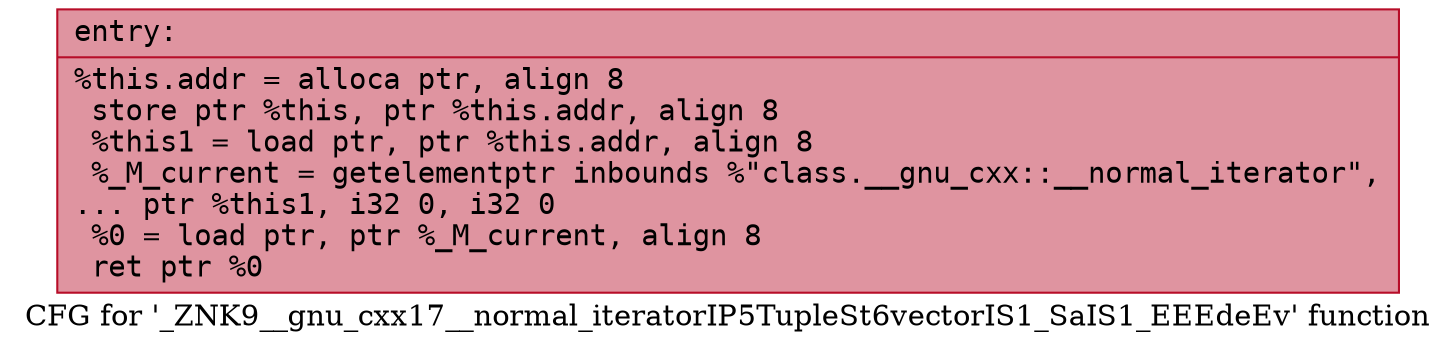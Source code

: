 digraph "CFG for '_ZNK9__gnu_cxx17__normal_iteratorIP5TupleSt6vectorIS1_SaIS1_EEEdeEv' function" {
	label="CFG for '_ZNK9__gnu_cxx17__normal_iteratorIP5TupleSt6vectorIS1_SaIS1_EEEdeEv' function";

	Node0x55c606374f70 [shape=record,color="#b70d28ff", style=filled, fillcolor="#b70d2870" fontname="Courier",label="{entry:\l|  %this.addr = alloca ptr, align 8\l  store ptr %this, ptr %this.addr, align 8\l  %this1 = load ptr, ptr %this.addr, align 8\l  %_M_current = getelementptr inbounds %\"class.__gnu_cxx::__normal_iterator\",\l... ptr %this1, i32 0, i32 0\l  %0 = load ptr, ptr %_M_current, align 8\l  ret ptr %0\l}"];
}
